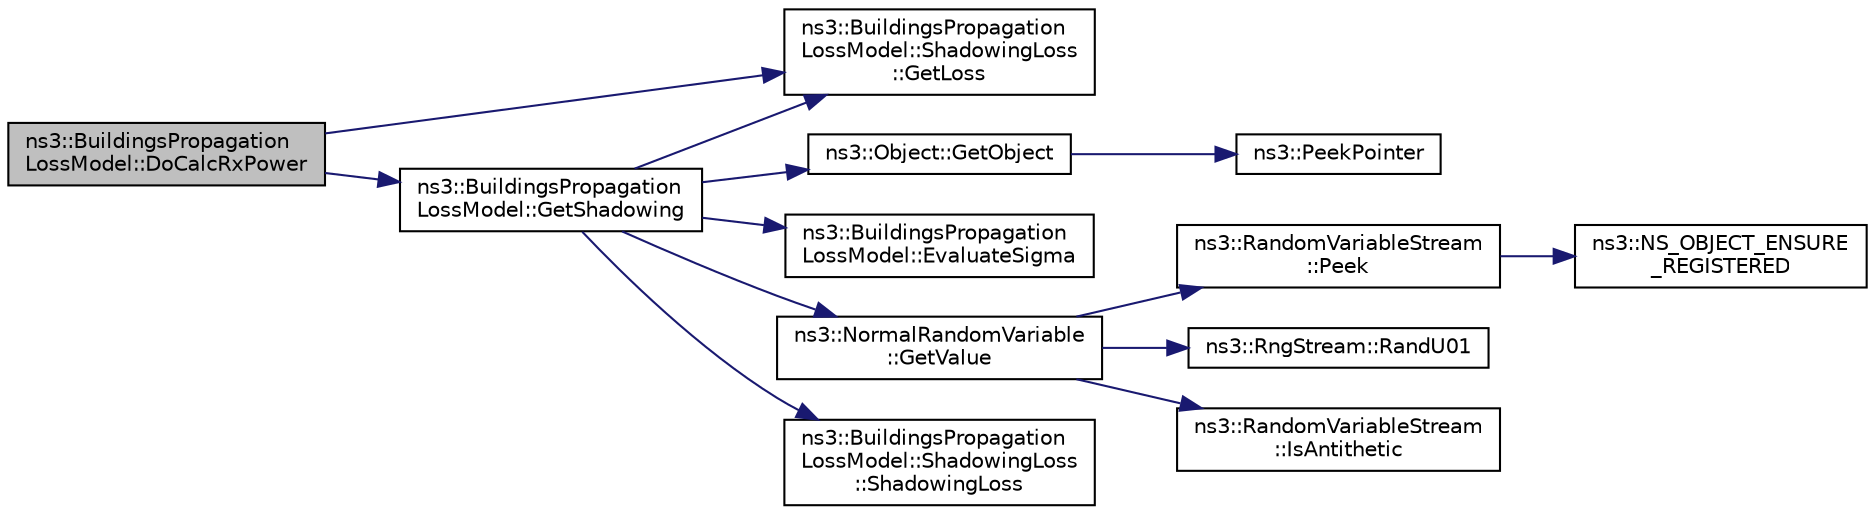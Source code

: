 digraph "ns3::BuildingsPropagationLossModel::DoCalcRxPower"
{
  edge [fontname="Helvetica",fontsize="10",labelfontname="Helvetica",labelfontsize="10"];
  node [fontname="Helvetica",fontsize="10",shape=record];
  rankdir="LR";
  Node1 [label="ns3::BuildingsPropagation\lLossModel::DoCalcRxPower",height=0.2,width=0.4,color="black", fillcolor="grey75", style="filled", fontcolor="black"];
  Node1 -> Node2 [color="midnightblue",fontsize="10",style="solid"];
  Node2 [label="ns3::BuildingsPropagation\lLossModel::ShadowingLoss\l::GetLoss",height=0.2,width=0.4,color="black", fillcolor="white", style="filled",URL="$d5/dc8/classns3_1_1BuildingsPropagationLossModel_1_1ShadowingLoss.html#ac75a548f4ff86e0ee584788584e86abd"];
  Node1 -> Node3 [color="midnightblue",fontsize="10",style="solid"];
  Node3 [label="ns3::BuildingsPropagation\lLossModel::GetShadowing",height=0.2,width=0.4,color="black", fillcolor="white", style="filled",URL="$db/db0/classns3_1_1BuildingsPropagationLossModel.html#a86284db6dc9c9ce92d707e6de5319e56"];
  Node3 -> Node4 [color="midnightblue",fontsize="10",style="solid"];
  Node4 [label="ns3::Object::GetObject",height=0.2,width=0.4,color="black", fillcolor="white", style="filled",URL="$d9/d77/classns3_1_1Object.html#a13e18c00017096c8381eb651d5bd0783"];
  Node4 -> Node5 [color="midnightblue",fontsize="10",style="solid"];
  Node5 [label="ns3::PeekPointer",height=0.2,width=0.4,color="black", fillcolor="white", style="filled",URL="$d7/d2e/namespacens3.html#af2a7557fe9afdd98d8f6f8f6e412cf5a"];
  Node3 -> Node6 [color="midnightblue",fontsize="10",style="solid"];
  Node6 [label="ns3::BuildingsPropagation\lLossModel::EvaluateSigma",height=0.2,width=0.4,color="black", fillcolor="white", style="filled",URL="$db/db0/classns3_1_1BuildingsPropagationLossModel.html#ab1007b81884b18564b1d1542fa6ee6b8"];
  Node3 -> Node7 [color="midnightblue",fontsize="10",style="solid"];
  Node7 [label="ns3::NormalRandomVariable\l::GetValue",height=0.2,width=0.4,color="black", fillcolor="white", style="filled",URL="$d7/d87/classns3_1_1NormalRandomVariable.html#a0134d131477bc439cc6ff7cbe84b03a9",tooltip="Returns a random double from a normal distribution with the specified mean, variance, and bound. "];
  Node7 -> Node8 [color="midnightblue",fontsize="10",style="solid"];
  Node8 [label="ns3::RandomVariableStream\l::Peek",height=0.2,width=0.4,color="black", fillcolor="white", style="filled",URL="$dc/daa/classns3_1_1RandomVariableStream.html#ac5aa8d691c061bcc88a909dc9b479222",tooltip="Get the pointer to the underlying RNG stream. "];
  Node8 -> Node9 [color="midnightblue",fontsize="10",style="solid"];
  Node9 [label="ns3::NS_OBJECT_ENSURE\l_REGISTERED",height=0.2,width=0.4,color="black", fillcolor="white", style="filled",URL="$d7/d2e/namespacens3.html#ac633cbd86ee5879afd4312a843a9ff8c"];
  Node7 -> Node10 [color="midnightblue",fontsize="10",style="solid"];
  Node10 [label="ns3::RngStream::RandU01",height=0.2,width=0.4,color="black", fillcolor="white", style="filled",URL="$da/d35/classns3_1_1RngStream.html#a46be36426b8bc712e9de468b63558c22"];
  Node7 -> Node11 [color="midnightblue",fontsize="10",style="solid"];
  Node11 [label="ns3::RandomVariableStream\l::IsAntithetic",height=0.2,width=0.4,color="black", fillcolor="white", style="filled",URL="$dc/daa/classns3_1_1RandomVariableStream.html#a7bf5175d624b14bd023f8c4f78bc5fd7",tooltip="Check if antithetic values will be generated. "];
  Node3 -> Node12 [color="midnightblue",fontsize="10",style="solid"];
  Node12 [label="ns3::BuildingsPropagation\lLossModel::ShadowingLoss\l::ShadowingLoss",height=0.2,width=0.4,color="black", fillcolor="white", style="filled",URL="$d5/dc8/classns3_1_1BuildingsPropagationLossModel_1_1ShadowingLoss.html#a1287a3c4389653dab244a75f1c3918ce"];
  Node3 -> Node2 [color="midnightblue",fontsize="10",style="solid"];
}
